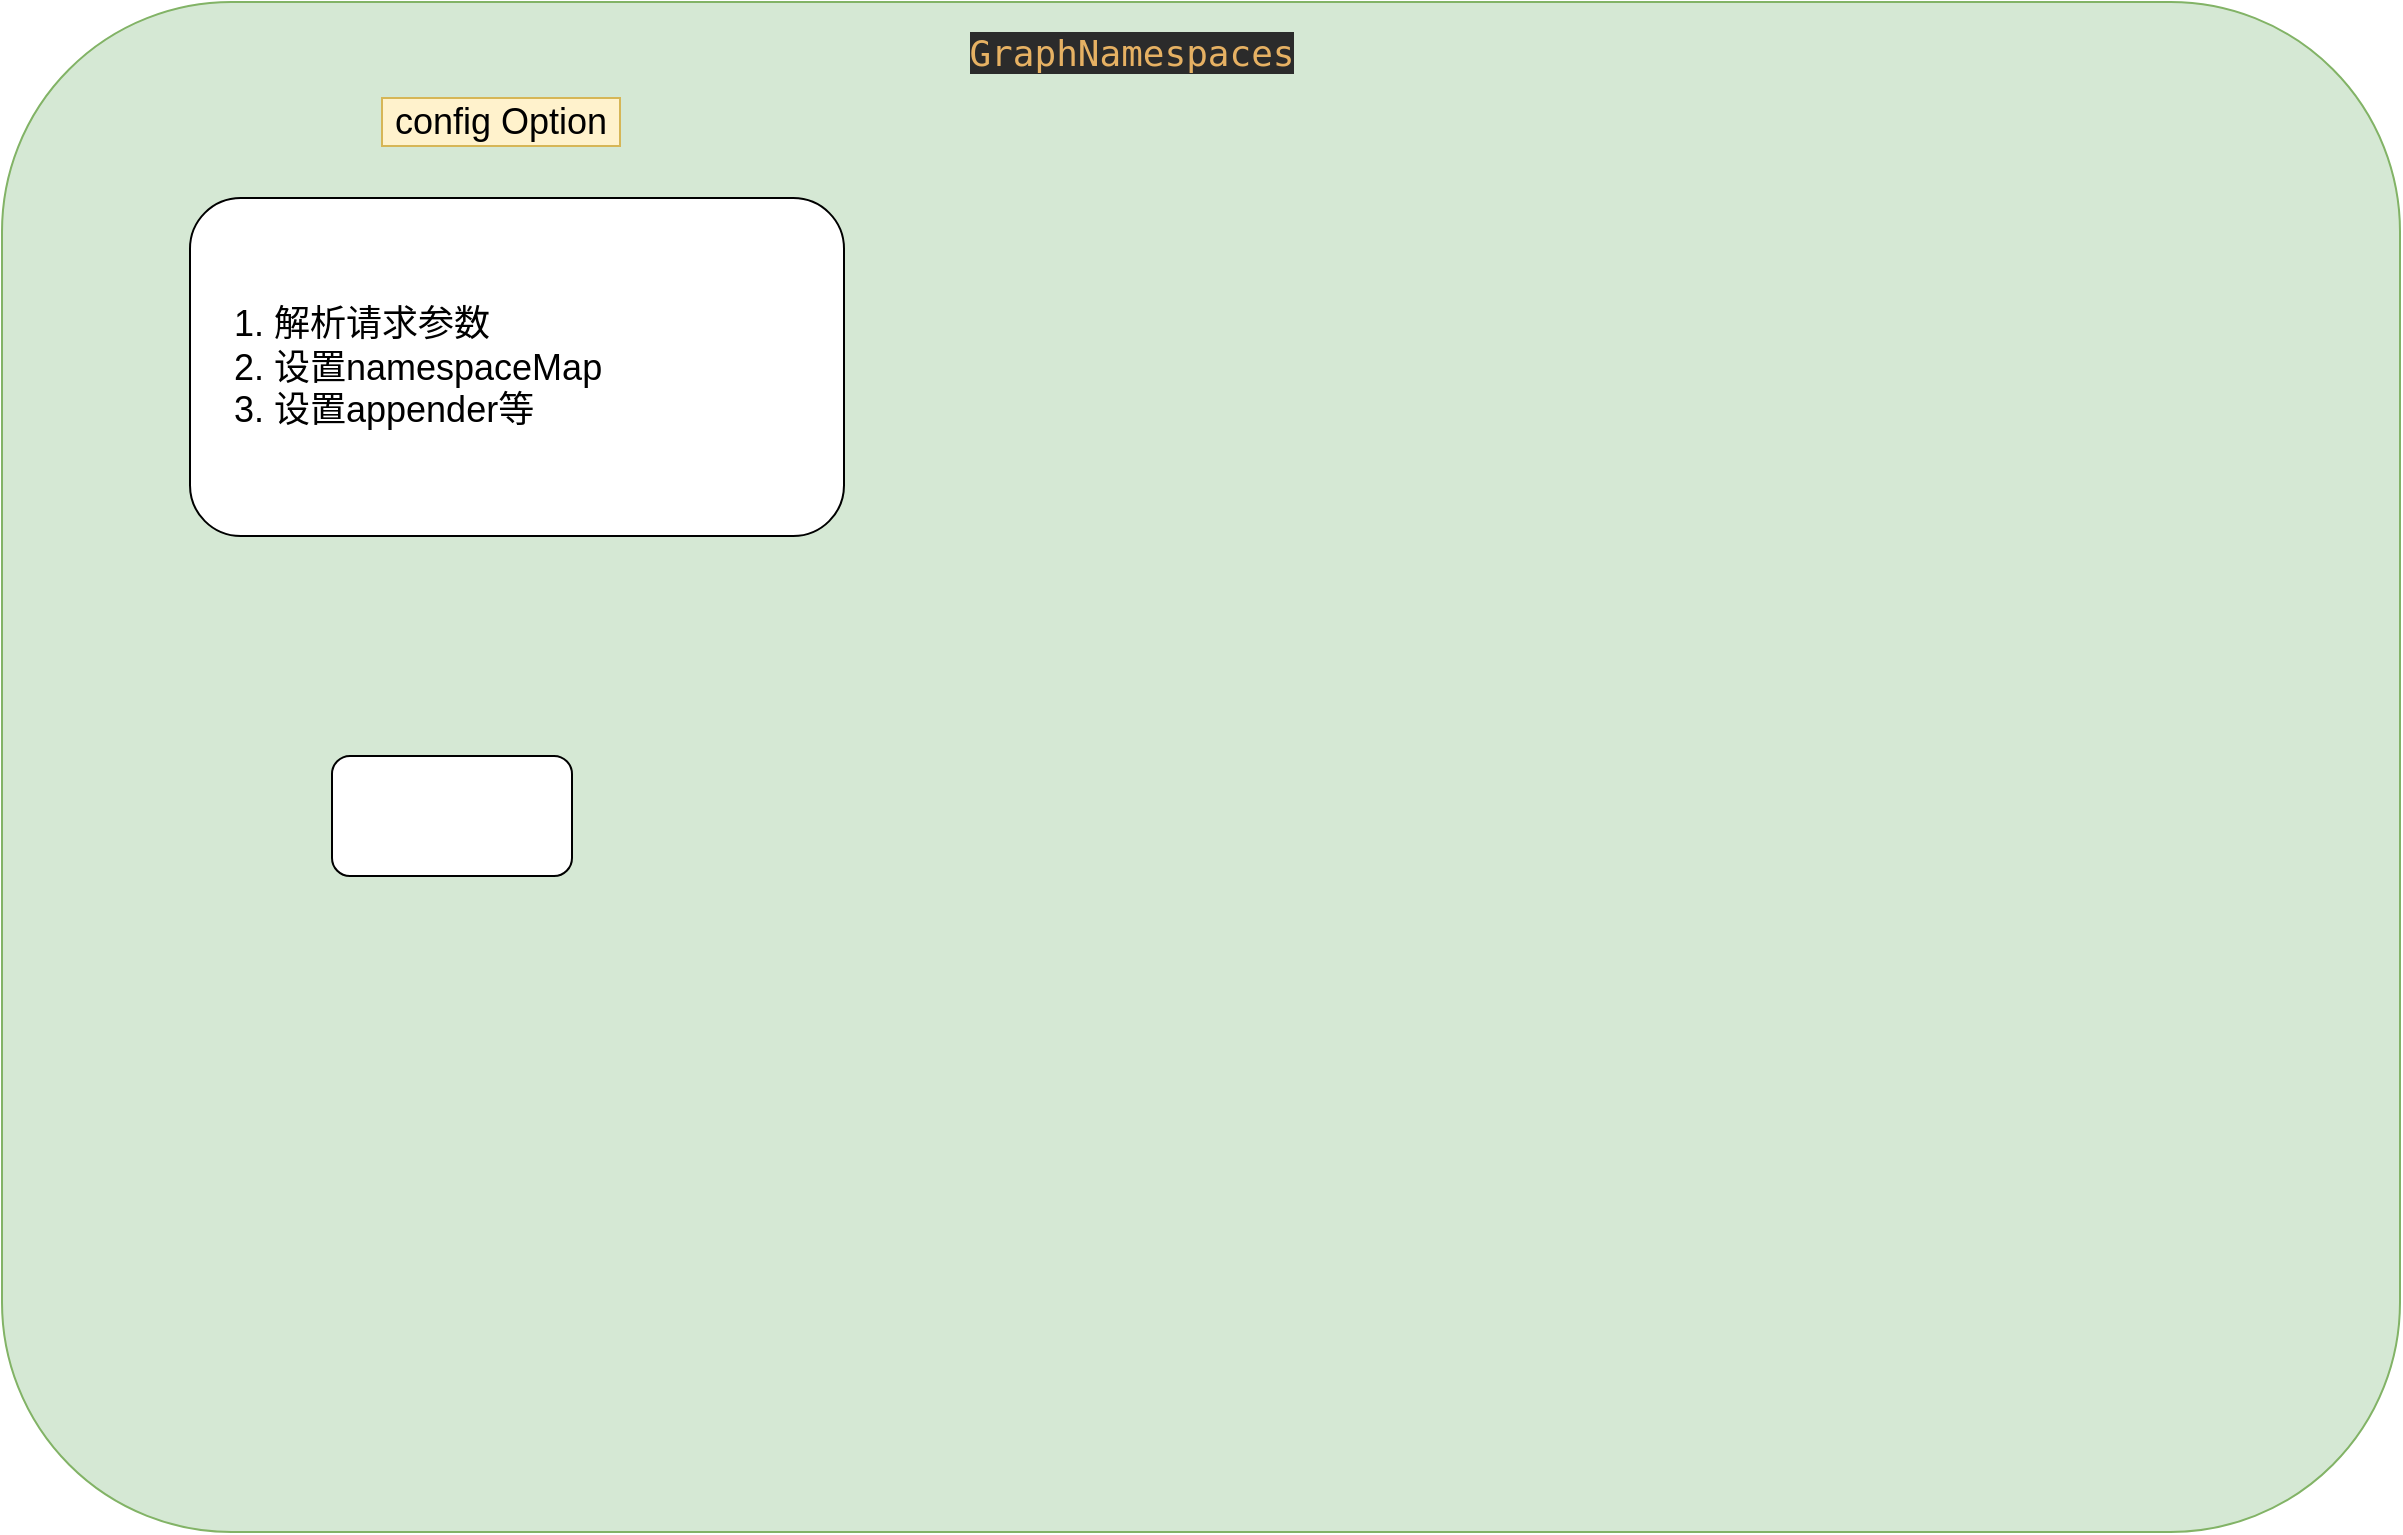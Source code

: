 <mxfile version="17.4.4" type="github">
  <diagram id="2cqyYulOkFPa9HdHJvXc" name="Page-1">
    <mxGraphModel dx="2377" dy="867" grid="0" gridSize="10" guides="1" tooltips="1" connect="1" arrows="1" fold="1" page="1" pageScale="1" pageWidth="827" pageHeight="1169" math="0" shadow="0">
      <root>
        <mxCell id="0" />
        <mxCell id="1" parent="0" />
        <mxCell id="PrWpZeejSdHHaR8uLoIW-1" value="" style="rounded=1;whiteSpace=wrap;html=1;fillColor=#d5e8d4;strokeColor=#82b366;" vertex="1" parent="1">
          <mxGeometry x="-269" y="17" width="1199" height="765" as="geometry" />
        </mxCell>
        <mxCell id="PrWpZeejSdHHaR8uLoIW-5" value="&lt;pre style=&quot;background-color: rgb(43 , 43 , 43) ; color: rgb(169 , 183 , 198) ; font-family: &amp;#34;jetbrains mono&amp;#34; , monospace&quot;&gt;&lt;span style=&quot;color: rgb(230 , 177 , 99)&quot;&gt;&lt;font style=&quot;font-size: 18px&quot;&gt;GraphNamespaces&lt;/font&gt;&lt;/span&gt;&lt;/pre&gt;" style="text;html=1;strokeColor=none;fillColor=none;align=center;verticalAlign=middle;whiteSpace=wrap;rounded=0;" vertex="1" parent="1">
          <mxGeometry x="266" y="27" width="60" height="30" as="geometry" />
        </mxCell>
        <mxCell id="PrWpZeejSdHHaR8uLoIW-6" value="" style="rounded=1;whiteSpace=wrap;html=1;fontSize=18;" vertex="1" parent="1">
          <mxGeometry x="-104" y="394" width="120" height="60" as="geometry" />
        </mxCell>
        <mxCell id="PrWpZeejSdHHaR8uLoIW-7" value="&lt;ol&gt;&lt;li&gt;解析请求参数&lt;/li&gt;&lt;li&gt;设置namespaceMap&lt;/li&gt;&lt;li&gt;设置appender等&lt;/li&gt;&lt;/ol&gt;&lt;div style=&quot;text-align: justify&quot;&gt;&lt;/div&gt;" style="rounded=1;whiteSpace=wrap;html=1;fontSize=18;align=left;" vertex="1" parent="1">
          <mxGeometry x="-175" y="115" width="327" height="169" as="geometry" />
        </mxCell>
        <mxCell id="PrWpZeejSdHHaR8uLoIW-8" value="config Option" style="text;html=1;strokeColor=#d6b656;fillColor=#fff2cc;align=center;verticalAlign=middle;whiteSpace=wrap;rounded=0;fontSize=18;" vertex="1" parent="1">
          <mxGeometry x="-79" y="65" width="119" height="24" as="geometry" />
        </mxCell>
      </root>
    </mxGraphModel>
  </diagram>
</mxfile>
